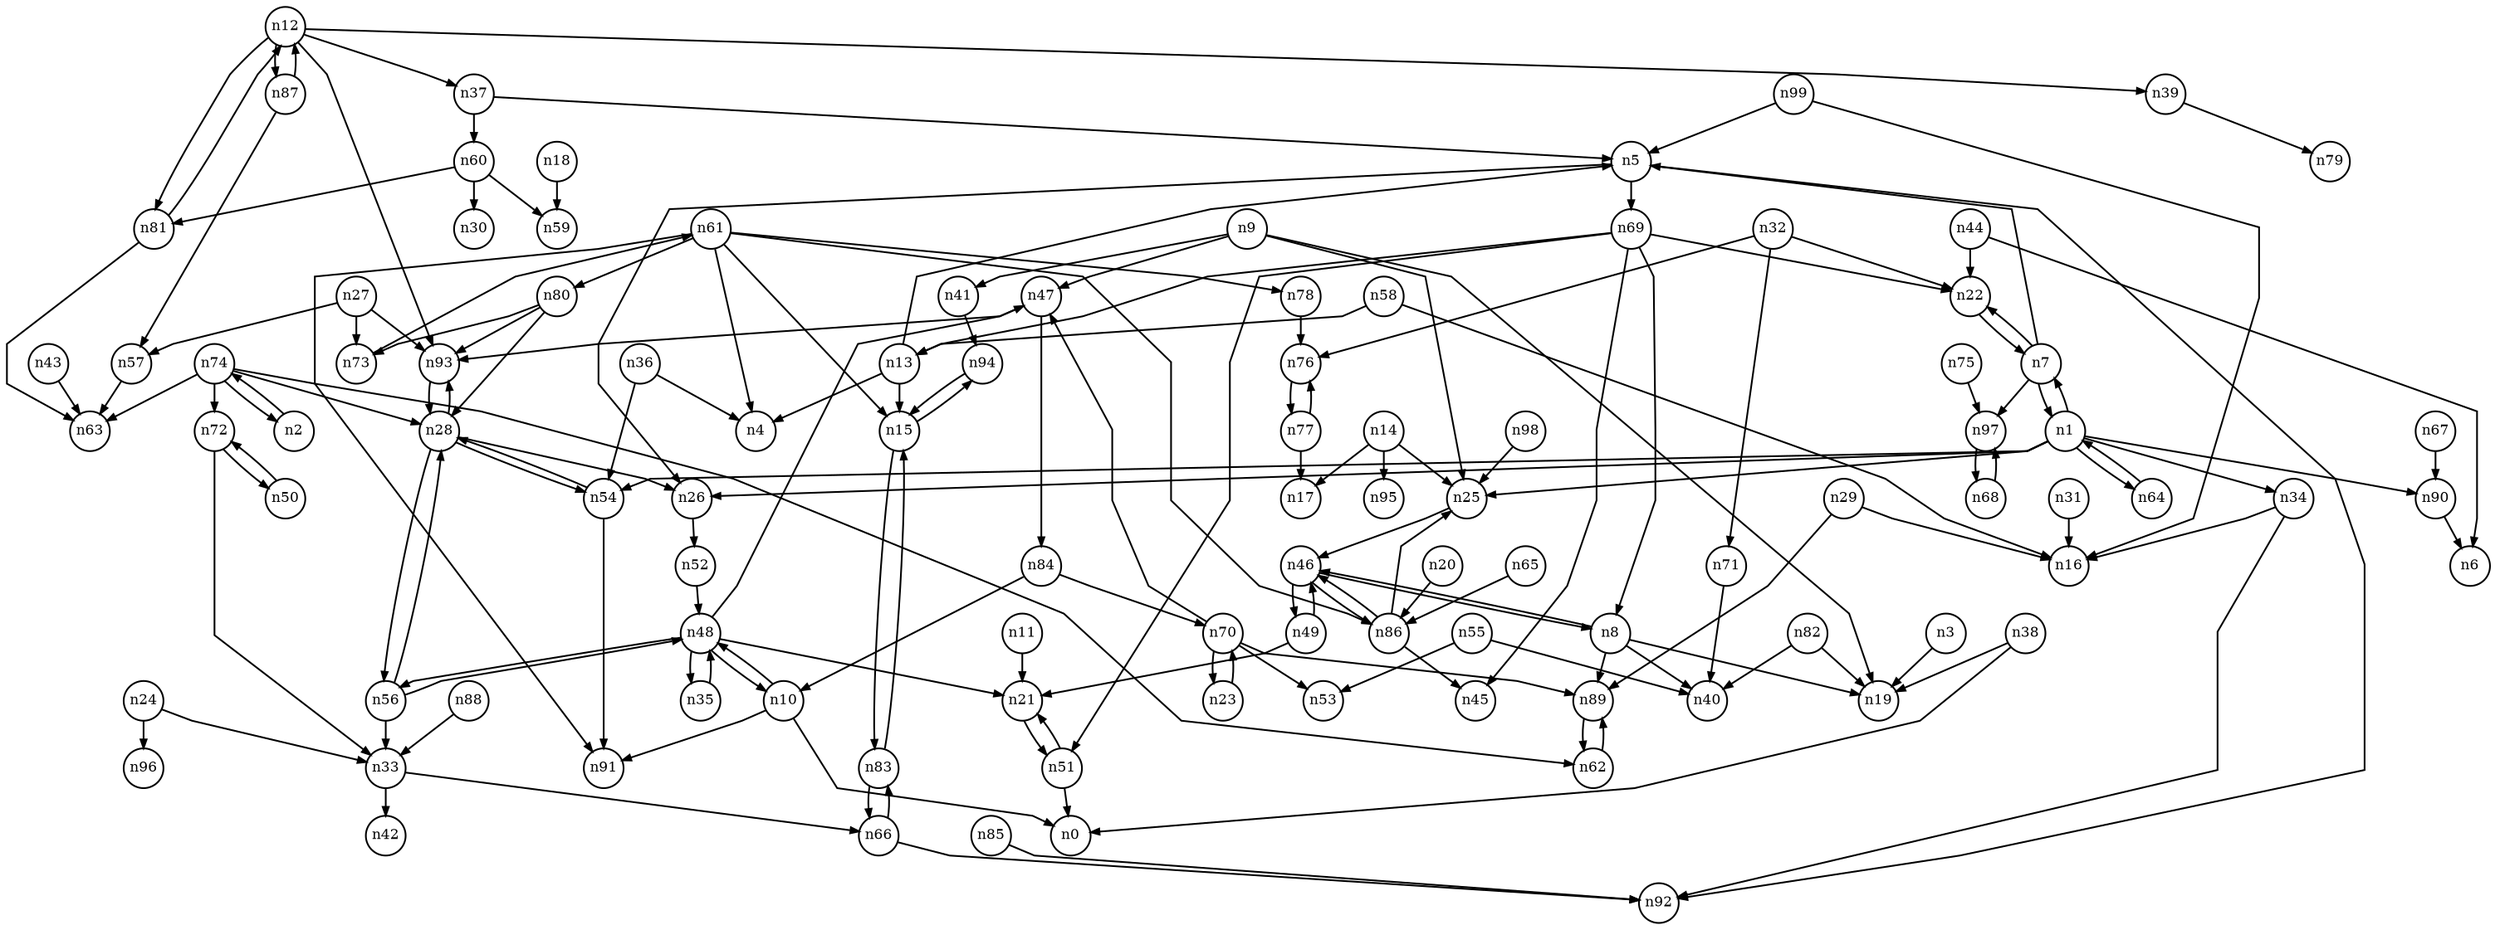 digraph G{
splines=polyline;
ranksep=0.22;
nodesep=0.22;
nodesize=0.32;
fontsize=8
edge [arrowsize=0.5]
node [fontsize=8 shape=circle width=0.32 fixedsize=shape];

n25 -> n46
n1 -> n25
n1 -> n26
n1 -> n34
n1 -> n54
n1 -> n64
n1 -> n90
n1 -> n7
n26 -> n52
n34 -> n16
n34 -> n92
n54 -> n91
n54 -> n28
n64 -> n1
n90 -> n6
n3 -> n19
n5 -> n26
n5 -> n92
n5 -> n69
n7 -> n1
n7 -> n5
n7 -> n22
n7 -> n97
n22 -> n7
n97 -> n68
n8 -> n19
n8 -> n40
n8 -> n89
n8 -> n46
n89 -> n62
n9 -> n19
n9 -> n25
n9 -> n41
n9 -> n47
n41 -> n94
n47 -> n93
n47 -> n84
n10 -> n0
n10 -> n91
n10 -> n48
n21 -> n51
n11 -> n21
n37 -> n5
n37 -> n60
n12 -> n37
n12 -> n39
n12 -> n87
n12 -> n93
n12 -> n81
n39 -> n79
n87 -> n57
n87 -> n12
n93 -> n28
n13 -> n4
n13 -> n5
n13 -> n15
n15 -> n94
n15 -> n83
n14 -> n17
n14 -> n25
n14 -> n95
n94 -> n15
n18 -> n59
n86 -> n25
n86 -> n45
n86 -> n46
n20 -> n86
n70 -> n47
n70 -> n53
n70 -> n89
n70 -> n23
n23 -> n70
n33 -> n42
n33 -> n66
n24 -> n33
n24 -> n96
n52 -> n48
n57 -> n63
n27 -> n57
n27 -> n73
n27 -> n93
n73 -> n61
n28 -> n26
n28 -> n54
n28 -> n93
n28 -> n56
n29 -> n16
n29 -> n89
n31 -> n16
n32 -> n22
n32 -> n71
n32 -> n76
n71 -> n40
n76 -> n77
n66 -> n92
n66 -> n83
n36 -> n4
n36 -> n54
n60 -> n30
n60 -> n59
n60 -> n81
n38 -> n0
n38 -> n19
n43 -> n63
n44 -> n6
n44 -> n22
n46 -> n8
n46 -> n49
n46 -> n86
n49 -> n21
n49 -> n46
n48 -> n10
n48 -> n21
n48 -> n35
n48 -> n47
n48 -> n56
n35 -> n48
n56 -> n28
n56 -> n33
n56 -> n48
n72 -> n33
n72 -> n50
n50 -> n72
n51 -> n0
n51 -> n21
n55 -> n40
n55 -> n53
n58 -> n13
n58 -> n16
n61 -> n4
n61 -> n15
n61 -> n78
n61 -> n80
n61 -> n86
n61 -> n91
n78 -> n76
n80 -> n28
n80 -> n73
n80 -> n93
n62 -> n89
n65 -> n86
n67 -> n90
n68 -> n97
n69 -> n8
n69 -> n13
n69 -> n22
n69 -> n45
n69 -> n51
n2 -> n74
n74 -> n2
n74 -> n28
n74 -> n62
n74 -> n63
n74 -> n72
n75 -> n97
n77 -> n17
n77 -> n76
n81 -> n12
n81 -> n63
n82 -> n19
n82 -> n40
n83 -> n15
n83 -> n66
n84 -> n10
n84 -> n70
n85 -> n92
n88 -> n33
n98 -> n25
n99 -> n5
n99 -> n16
}
